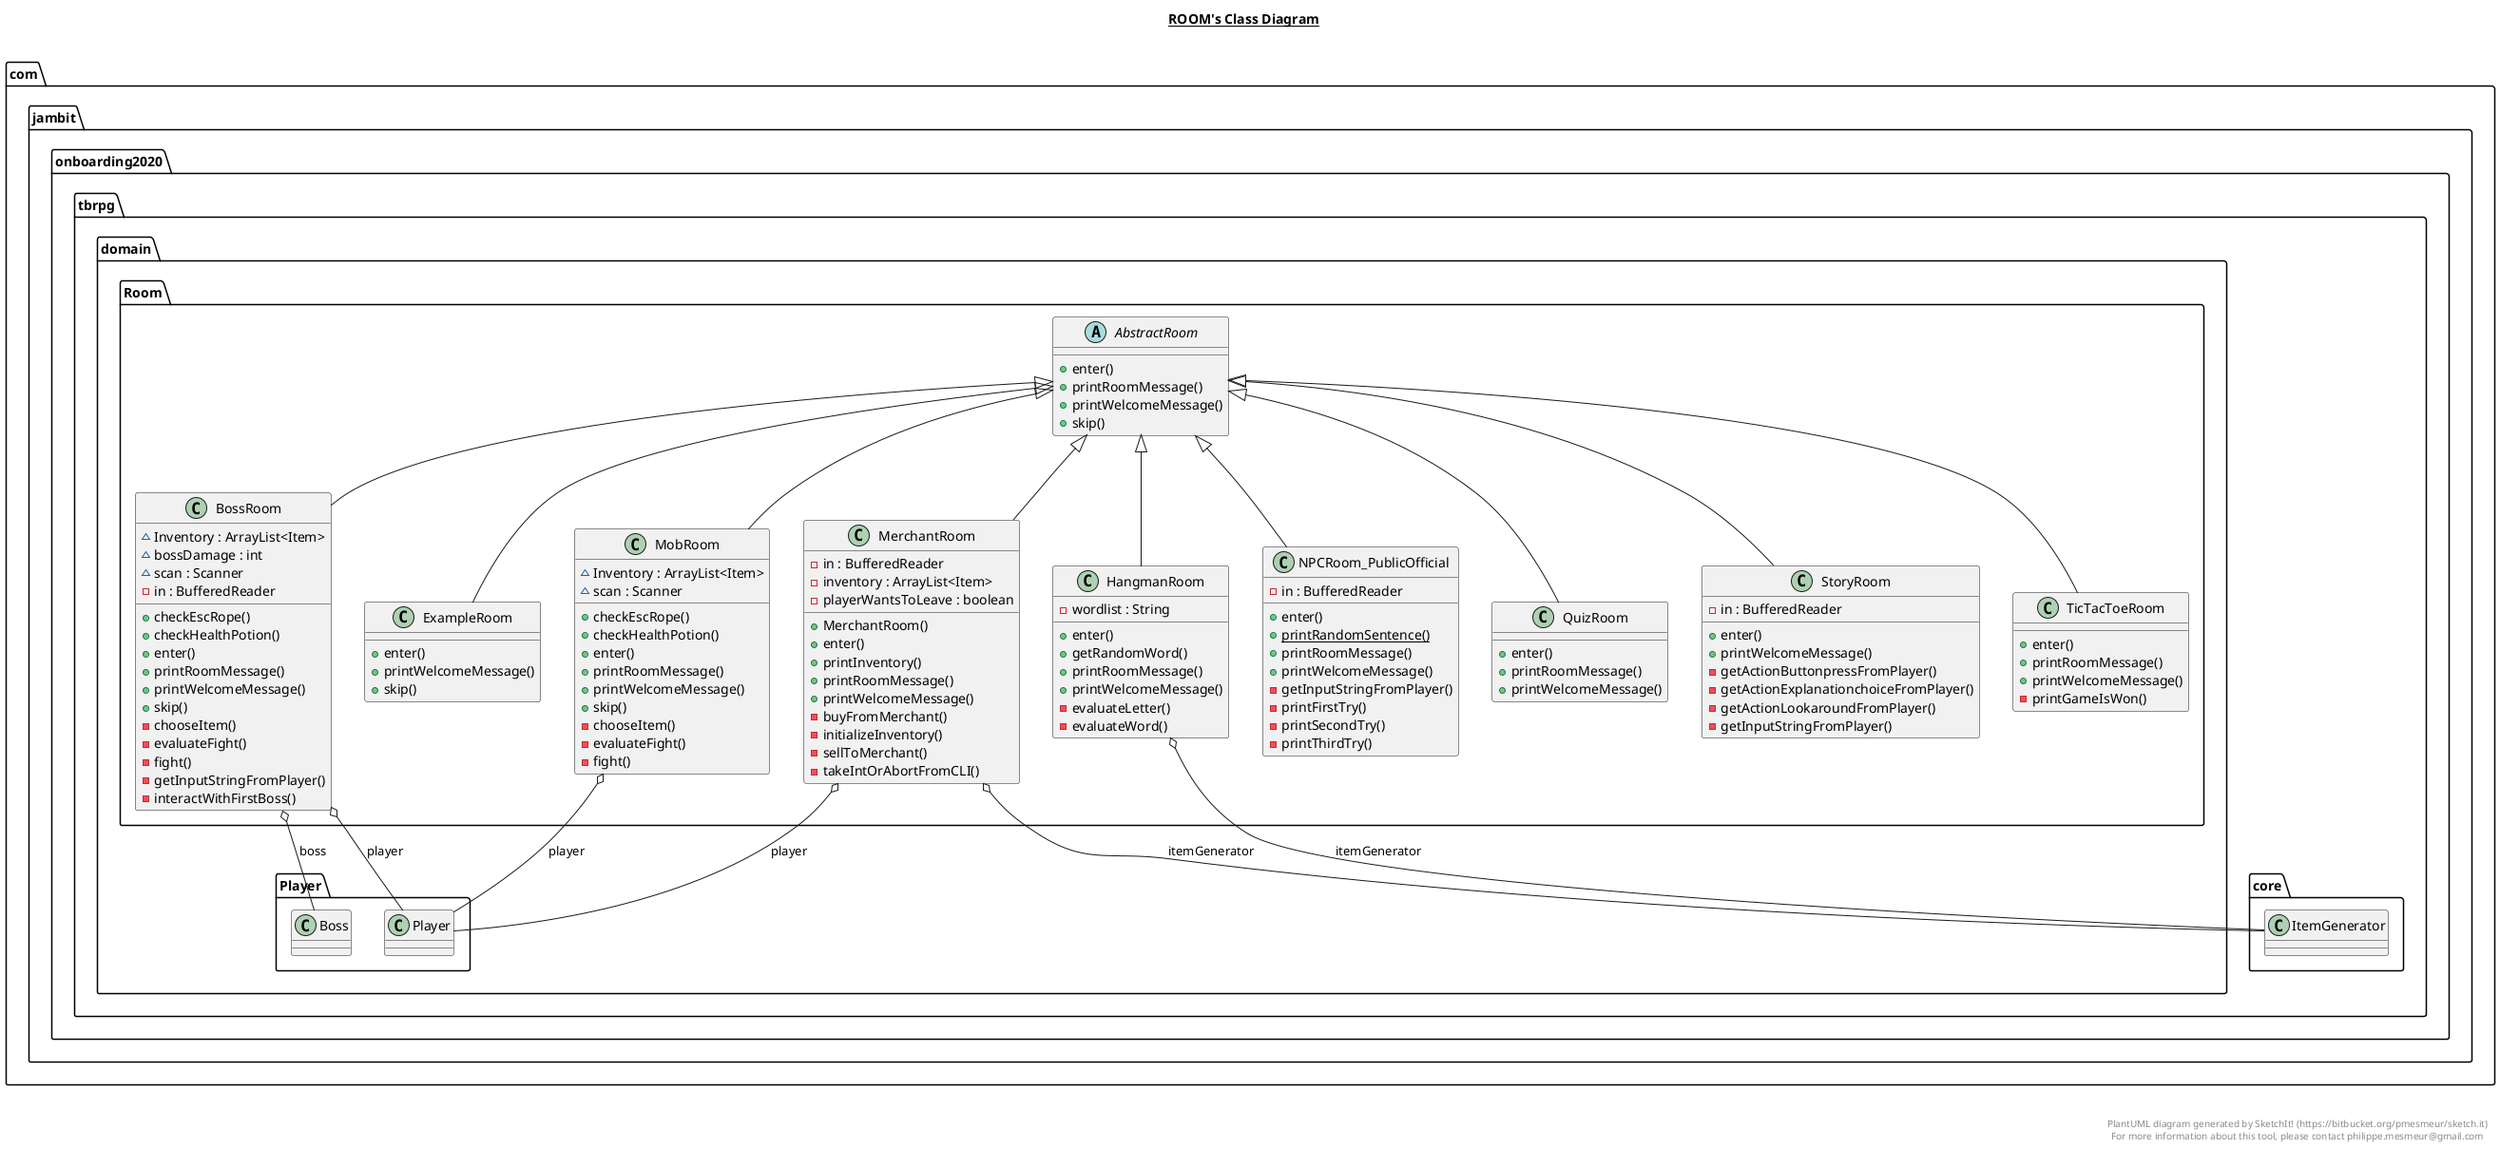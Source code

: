 @startuml

title __ROOM's Class Diagram__\n

  namespace com.jambit.onboarding2020.tbrpg {
    namespace domain.Room {
      abstract class com.jambit.onboarding2020.tbrpg.domain.Room.AbstractRoom {
          + enter()
          + printRoomMessage()
          + printWelcomeMessage()
          + skip()
      }
    }
  }
  

  namespace com.jambit.onboarding2020.tbrpg {
    namespace domain.Room {
      class com.jambit.onboarding2020.tbrpg.domain.Room.BossRoom {
          ~ Inventory : ArrayList<Item>
          ~ bossDamage : int
          ~ scan : Scanner
          - in : BufferedReader
          + checkEscRope()
          + checkHealthPotion()
          + enter()
          + printRoomMessage()
          + printWelcomeMessage()
          + skip()
          - chooseItem()
          - evaluateFight()
          - fight()
          - getInputStringFromPlayer()
          - interactWithFirstBoss()
      }
    }
  }
  

  namespace com.jambit.onboarding2020.tbrpg {
    namespace domain.Room {
      class com.jambit.onboarding2020.tbrpg.domain.Room.ExampleRoom {
          + enter()
          + printWelcomeMessage()
          + skip()
      }
    }
  }
  

  namespace com.jambit.onboarding2020.tbrpg {
    namespace domain.Room {
      class com.jambit.onboarding2020.tbrpg.domain.Room.HangmanRoom {
          - wordlist : String
          + enter()
          + getRandomWord()
          + printRoomMessage()
          + printWelcomeMessage()
          - evaluateLetter()
          - evaluateWord()
      }
    }
  }
  

  namespace com.jambit.onboarding2020.tbrpg {
    namespace domain.Room {
      class com.jambit.onboarding2020.tbrpg.domain.Room.MerchantRoom {
          - in : BufferedReader
          - inventory : ArrayList<Item>
          - playerWantsToLeave : boolean
          + MerchantRoom()
          + enter()
          + printInventory()
          + printRoomMessage()
          + printWelcomeMessage()
          - buyFromMerchant()
          - initializeInventory()
          - sellToMerchant()
          - takeIntOrAbortFromCLI()
      }
    }
  }
  

  namespace com.jambit.onboarding2020.tbrpg {
    namespace domain.Room {
      class com.jambit.onboarding2020.tbrpg.domain.Room.MobRoom {
          ~ Inventory : ArrayList<Item>
          ~ scan : Scanner
          + checkEscRope()
          + checkHealthPotion()
          + enter()
          + printRoomMessage()
          + printWelcomeMessage()
          + skip()
          - chooseItem()
          - evaluateFight()
          - fight()
      }
    }
  }
  

  namespace com.jambit.onboarding2020.tbrpg {
    namespace domain.Room {
      class com.jambit.onboarding2020.tbrpg.domain.Room.NPCRoom_PublicOfficial {
          - in : BufferedReader
          + enter()
          {static} + printRandomSentence()
          + printRoomMessage()
          + printWelcomeMessage()
          - getInputStringFromPlayer()
          - printFirstTry()
          - printSecondTry()
          - printThirdTry()
      }
    }
  }
  

  namespace com.jambit.onboarding2020.tbrpg {
    namespace domain.Room {
      class com.jambit.onboarding2020.tbrpg.domain.Room.QuizRoom {
          + enter()
          + printRoomMessage()
          + printWelcomeMessage()
      }
    }
  }
  

  namespace com.jambit.onboarding2020.tbrpg {
    namespace domain.Room {
      class com.jambit.onboarding2020.tbrpg.domain.Room.StoryRoom {
          - in : BufferedReader
          + enter()
          + printWelcomeMessage()
          - getActionButtonpressFromPlayer()
          - getActionExplanationchoiceFromPlayer()
          - getActionLookaroundFromPlayer()
          - getInputStringFromPlayer()
      }
    }
  }
  

  namespace com.jambit.onboarding2020.tbrpg {
    namespace domain.Room {
      class com.jambit.onboarding2020.tbrpg.domain.Room.TicTacToeRoom {
          + enter()
          + printRoomMessage()
          + printWelcomeMessage()
          - printGameIsWon()
      }
    }
  }
  

  com.jambit.onboarding2020.tbrpg.domain.Room.BossRoom -up-|> com.jambit.onboarding2020.tbrpg.domain.Room.AbstractRoom
  com.jambit.onboarding2020.tbrpg.domain.Room.BossRoom o-- com.jambit.onboarding2020.tbrpg.domain.Player.Boss : boss
  com.jambit.onboarding2020.tbrpg.domain.Room.BossRoom o-- com.jambit.onboarding2020.tbrpg.domain.Player.Player : player
  com.jambit.onboarding2020.tbrpg.domain.Room.ExampleRoom -up-|> com.jambit.onboarding2020.tbrpg.domain.Room.AbstractRoom
  com.jambit.onboarding2020.tbrpg.domain.Room.HangmanRoom -up-|> com.jambit.onboarding2020.tbrpg.domain.Room.AbstractRoom
  com.jambit.onboarding2020.tbrpg.domain.Room.HangmanRoom o-- com.jambit.onboarding2020.tbrpg.core.ItemGenerator : itemGenerator
  com.jambit.onboarding2020.tbrpg.domain.Room.MerchantRoom -up-|> com.jambit.onboarding2020.tbrpg.domain.Room.AbstractRoom
  com.jambit.onboarding2020.tbrpg.domain.Room.MerchantRoom o-- com.jambit.onboarding2020.tbrpg.domain.Player.Player : player
  com.jambit.onboarding2020.tbrpg.domain.Room.MerchantRoom o-- com.jambit.onboarding2020.tbrpg.core.ItemGenerator : itemGenerator
  com.jambit.onboarding2020.tbrpg.domain.Room.MobRoom -up-|> com.jambit.onboarding2020.tbrpg.domain.Room.AbstractRoom
  com.jambit.onboarding2020.tbrpg.domain.Room.MobRoom o-- com.jambit.onboarding2020.tbrpg.domain.Player.Player : player
  com.jambit.onboarding2020.tbrpg.domain.Room.NPCRoom_PublicOfficial -up-|> com.jambit.onboarding2020.tbrpg.domain.Room.AbstractRoom
  com.jambit.onboarding2020.tbrpg.domain.Room.QuizRoom -up-|> com.jambit.onboarding2020.tbrpg.domain.Room.AbstractRoom
  com.jambit.onboarding2020.tbrpg.domain.Room.StoryRoom -up-|> com.jambit.onboarding2020.tbrpg.domain.Room.AbstractRoom
  com.jambit.onboarding2020.tbrpg.domain.Room.TicTacToeRoom -up-|> com.jambit.onboarding2020.tbrpg.domain.Room.AbstractRoom


right footer


PlantUML diagram generated by SketchIt! (https://bitbucket.org/pmesmeur/sketch.it)
For more information about this tool, please contact philippe.mesmeur@gmail.com
endfooter

@enduml
